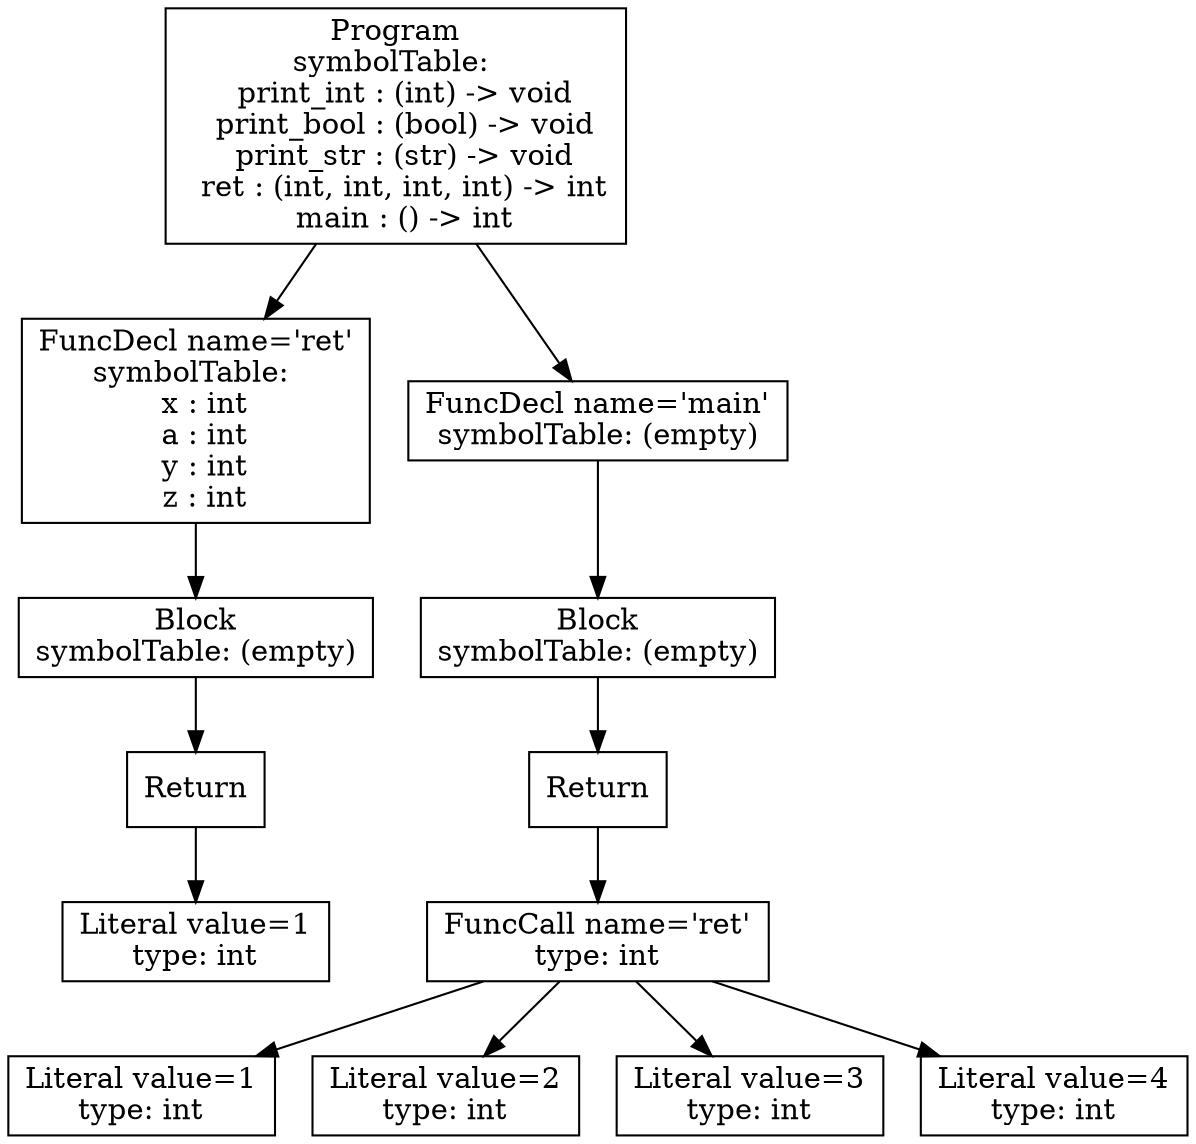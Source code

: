 digraph AST {
4 [shape=box, label="Literal value=1\ntype: int"];
3 [shape=box, label="Return"];
3 -> 4;
2 [shape=box, label="Block\nsymbolTable: (empty)"];
2 -> 3;
1 [shape=box, label="FuncDecl name='ret'\nsymbolTable: \n  x : int\n  a : int\n  y : int\n  z : int"];
1 -> 2;
9 [shape=box, label="Literal value=1\ntype: int"];
10 [shape=box, label="Literal value=2\ntype: int"];
11 [shape=box, label="Literal value=3\ntype: int"];
12 [shape=box, label="Literal value=4\ntype: int"];
8 [shape=box, label="FuncCall name='ret'\ntype: int"];
8 -> 9;
8 -> 10;
8 -> 11;
8 -> 12;
7 [shape=box, label="Return"];
7 -> 8;
6 [shape=box, label="Block\nsymbolTable: (empty)"];
6 -> 7;
5 [shape=box, label="FuncDecl name='main'\nsymbolTable: (empty)"];
5 -> 6;
0 [shape=box, label="Program\nsymbolTable: \n  print_int : (int) -> void\n  print_bool : (bool) -> void\n  print_str : (str) -> void\n  ret : (int, int, int, int) -> int\n  main : () -> int"];
0 -> 1;
0 -> 5;
}

